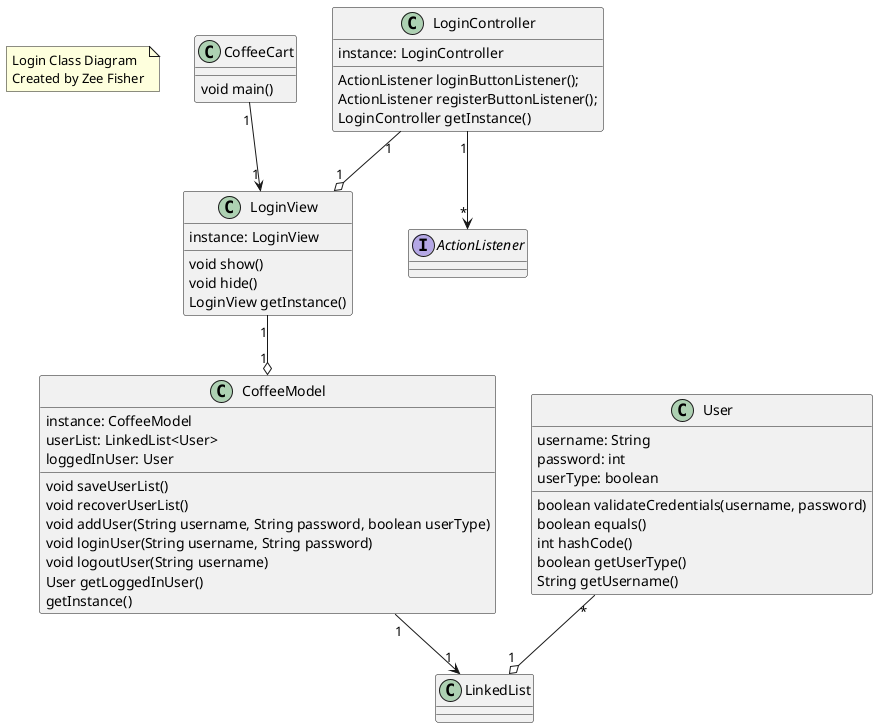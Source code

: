 @startuml

note as owner
Login Class Diagram
Created by Zee Fisher
end note

class CoffeeCart {
	void main()
}

class User {
	username: String
	password: int
	userType: boolean
	boolean validateCredentials(username, password)
	boolean equals() 
	int hashCode()
	boolean getUserType()
	String getUsername()
}

class CoffeeModel {
	instance: CoffeeModel
	userList: LinkedList<User>
	loggedInUser: User
	void saveUserList()
	void recoverUserList()
	void addUser(String username, String password, boolean userType)	
	void loginUser(String username, String password)
	void logoutUser(String username)
	User getLoggedInUser()
	getInstance()
}

class LoginView {
	instance: LoginView
	void show()
	void hide()
	LoginView getInstance()
}

class LoginController {
	instance: LoginController
	ActionListener loginButtonListener();
	ActionListener registerButtonListener();
	LoginController getInstance()
}

interface ActionListener

class LinkedList

CoffeeCart "1" --> "1" LoginView
CoffeeModel "1" --> "1" LinkedList
User "*" --o "1" LinkedList
LoginController "1" --o "1" LoginView
LoginController "1" --> "*" ActionListener
LoginView "1" --o "1" CoffeeModel 

@enduml

